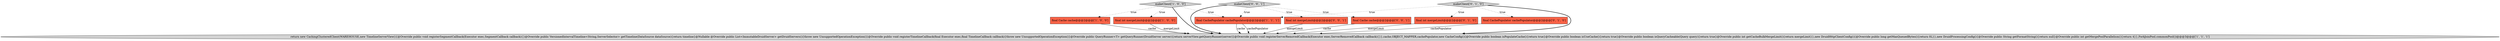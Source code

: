 digraph {
5 [style = filled, label = "final int mergeLimit@@@2@@@['0', '1', '0']", fillcolor = tomato, shape = box image = "AAA0AAABBB2BBB"];
0 [style = filled, label = "final Cache cache@@@2@@@['1', '0', '0']", fillcolor = tomato, shape = box image = "AAA0AAABBB1BBB"];
10 [style = filled, label = "final Cache cache@@@2@@@['0', '0', '1']", fillcolor = tomato, shape = box image = "AAA0AAABBB3BBB"];
3 [style = filled, label = "return new CachingClusteredClient(WAREHOUSE,new TimelineServerView(){@Override public void registerSegmentCallback(Executor exec,SegmentCallback callback){}@Override public VersionedIntervalTimeline<String,ServerSelector> getTimeline(DataSource dataSource){return timeline}@Nullable @Override public List<ImmutableDruidServer> getDruidServers(){throw new UnsupportedOperationException()}@Override public void registerTimelineCallback(final Executor exec,final TimelineCallback callback){throw new UnsupportedOperationException()}@Override public QueryRunner<T> getQueryRunner(DruidServer server){return serverView.getQueryRunner(server)}@Override public void registerServerRemovedCallback(Executor exec,ServerRemovedCallback callback){}},cache,OBJECT_MAPPER,cachePopulator,new CacheConfig(){@Override public boolean isPopulateCache(){return true}@Override public boolean isUseCache(){return true}@Override public boolean isQueryCacheable(Query query){return true}@Override public int getCacheBulkMergeLimit(){return mergeLimit}},new DruidHttpClientConfig(){@Override public long getMaxQueuedBytes(){return 0L}},new DruidProcessingConfig(){@Override public String getFormatString(){return null}@Override public int getMergePoolParallelism(){return 4}},ForkJoinPool.commonPool())@@@3@@@['1', '1', '1']", fillcolor = lightgray, shape = ellipse image = "AAA0AAABBB1BBB"];
1 [style = filled, label = "makeClient['1', '0', '0']", fillcolor = lightgray, shape = diamond image = "AAA0AAABBB1BBB"];
4 [style = filled, label = "final CachePopulator cachePopulator@@@2@@@['1', '1', '1']", fillcolor = tomato, shape = box image = "AAA0AAABBB1BBB"];
8 [style = filled, label = "makeClient['0', '0', '1']", fillcolor = lightgray, shape = diamond image = "AAA0AAABBB3BBB"];
6 [style = filled, label = "final CachePopulator cachePopulator@@@2@@@['0', '1', '0']", fillcolor = tomato, shape = box image = "AAA0AAABBB2BBB"];
2 [style = filled, label = "final int mergeLimit@@@2@@@['1', '0', '0']", fillcolor = tomato, shape = box image = "AAA0AAABBB1BBB"];
9 [style = filled, label = "final int mergeLimit@@@2@@@['0', '0', '1']", fillcolor = tomato, shape = box image = "AAA0AAABBB3BBB"];
7 [style = filled, label = "makeClient['0', '1', '0']", fillcolor = lightgray, shape = diamond image = "AAA0AAABBB2BBB"];
2->3 [style = solid, label="mergeLimit"];
1->2 [style = dotted, label="true"];
8->10 [style = dotted, label="true"];
10->3 [style = solid, label="cache"];
1->3 [style = bold, label=""];
7->4 [style = dotted, label="true"];
5->3 [style = solid, label="mergeLimit"];
0->3 [style = solid, label="cache"];
6->3 [style = solid, label="cachePopulator"];
8->9 [style = dotted, label="true"];
4->3 [style = solid, label="cachePopulator"];
4->3 [style = solid, label="cache"];
1->4 [style = dotted, label="true"];
8->4 [style = dotted, label="true"];
1->0 [style = dotted, label="true"];
7->3 [style = bold, label=""];
8->3 [style = bold, label=""];
9->3 [style = solid, label="mergeLimit"];
7->5 [style = dotted, label="true"];
7->6 [style = dotted, label="true"];
}
